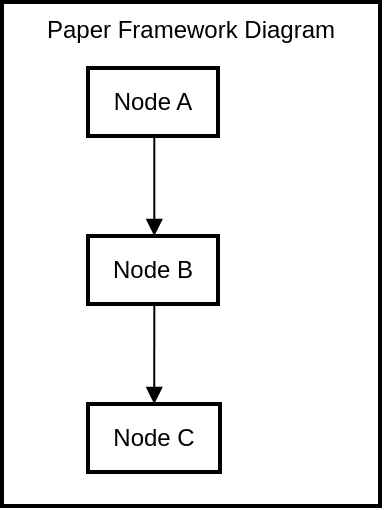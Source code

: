 <mxfile version="22.1.8" type="github">
  <diagram name="第 1 页" id="jz7IowpUcWtnLm93AeBi">
    <mxGraphModel>
      <root>
        <mxCell id="0" />
        <mxCell id="1" parent="0" />
        <mxCell id="2" value="Paper Framework Diagram" style="whiteSpace=wrap;strokeWidth=2;verticalAlign=top;" vertex="1" parent="1">
          <mxGeometry width="189" height="252" as="geometry" />
        </mxCell>
        <mxCell id="3" value="Node A" style="whiteSpace=wrap;strokeWidth=2;" vertex="1" parent="2">
          <mxGeometry x="43" y="33" width="65" height="34" as="geometry" />
        </mxCell>
        <mxCell id="4" value="Node B" style="whiteSpace=wrap;strokeWidth=2;" vertex="1" parent="2">
          <mxGeometry x="43" y="117" width="65" height="34" as="geometry" />
        </mxCell>
        <mxCell id="5" value="Node C" style="whiteSpace=wrap;strokeWidth=2;" vertex="1" parent="2">
          <mxGeometry x="43" y="201" width="66" height="34" as="geometry" />
        </mxCell>
        <mxCell id="6" value="" style="curved=1;startArrow=none;endArrow=block;exitX=0.51;exitY=1;entryX=0.51;entryY=0;" edge="1" parent="2" source="3" target="4">
          <mxGeometry relative="1" as="geometry">
            <Array as="points" />
          </mxGeometry>
        </mxCell>
        <mxCell id="7" value="" style="curved=1;startArrow=none;endArrow=block;exitX=0.51;exitY=1;entryX=0.502;entryY=0;" edge="1" parent="2" source="4" target="5">
          <mxGeometry relative="1" as="geometry">
            <Array as="points" />
          </mxGeometry>
        </mxCell>
      </root>
    </mxGraphModel>
  </diagram>
</mxfile>

